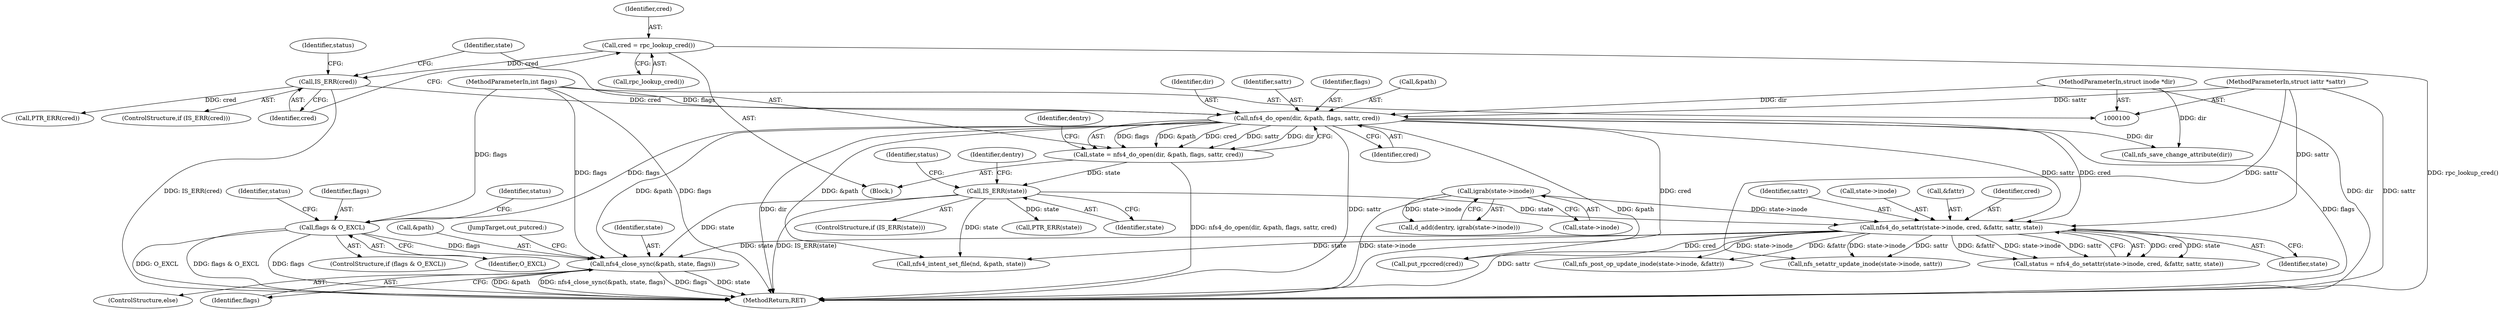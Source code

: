 digraph "0_linux_dc0b027dfadfcb8a5504f7d8052754bf8d501ab9_19@pointer" {
"1000208" [label="(Call,nfs4_close_sync(&path, state, flags))"];
"1000128" [label="(Call,nfs4_do_open(dir, &path, flags, sattr, cred))"];
"1000101" [label="(MethodParameterIn,struct inode *dir)"];
"1000104" [label="(MethodParameterIn,int flags)"];
"1000103" [label="(MethodParameterIn,struct iattr *sattr)"];
"1000118" [label="(Call,IS_ERR(cred))"];
"1000114" [label="(Call,cred = rpc_lookup_cred())"];
"1000164" [label="(Call,nfs4_do_setattr(state->inode, cred, &fattr, sattr, state))"];
"1000148" [label="(Call,igrab(state->inode))"];
"1000138" [label="(Call,IS_ERR(state))"];
"1000126" [label="(Call,state = nfs4_do_open(dir, &path, flags, sattr, cred))"];
"1000157" [label="(Call,flags & O_EXCL)"];
"1000182" [label="(Call,nfs_post_op_update_inode(state->inode, &fattr))"];
"1000139" [label="(Identifier,state)"];
"1000126" [label="(Call,state = nfs4_do_open(dir, &path, flags, sattr, cred))"];
"1000128" [label="(Call,nfs4_do_open(dir, &path, flags, sattr, cred))"];
"1000122" [label="(Identifier,status)"];
"1000191" [label="(Identifier,status)"];
"1000177" [label="(Call,nfs_setattr_update_inode(state->inode, sattr))"];
"1000130" [label="(Call,&path)"];
"1000212" [label="(Identifier,flags)"];
"1000137" [label="(ControlStructure,if (IS_ERR(state)))"];
"1000143" [label="(Call,PTR_ERR(state))"];
"1000157" [label="(Call,flags & O_EXCL)"];
"1000156" [label="(ControlStructure,if (flags & O_EXCL))"];
"1000104" [label="(MethodParameterIn,int flags)"];
"1000117" [label="(ControlStructure,if (IS_ERR(cred)))"];
"1000213" [label="(JumpTarget,out_putcred:)"];
"1000171" [label="(Identifier,sattr)"];
"1000165" [label="(Call,state->inode)"];
"1000219" [label="(MethodReturn,RET)"];
"1000142" [label="(Identifier,status)"];
"1000164" [label="(Call,nfs4_do_setattr(state->inode, cred, &fattr, sattr, state))"];
"1000101" [label="(MethodParameterIn,struct inode *dir)"];
"1000118" [label="(Call,IS_ERR(cred))"];
"1000119" [label="(Identifier,cred)"];
"1000138" [label="(Call,IS_ERR(state))"];
"1000214" [label="(Call,put_rpccred(cred))"];
"1000169" [label="(Call,&fattr)"];
"1000148" [label="(Call,igrab(state->inode))"];
"1000147" [label="(Identifier,dentry)"];
"1000136" [label="(Identifier,dentry)"];
"1000211" [label="(Identifier,state)"];
"1000146" [label="(Call,d_add(dentry, igrab(state->inode)))"];
"1000129" [label="(Identifier,dir)"];
"1000133" [label="(Identifier,sattr)"];
"1000207" [label="(ControlStructure,else)"];
"1000159" [label="(Identifier,O_EXCL)"];
"1000127" [label="(Identifier,state)"];
"1000162" [label="(Call,status = nfs4_do_setattr(state->inode, cred, &fattr, sattr, state))"];
"1000168" [label="(Identifier,cred)"];
"1000103" [label="(MethodParameterIn,struct iattr *sattr)"];
"1000163" [label="(Identifier,status)"];
"1000106" [label="(Block,)"];
"1000202" [label="(Call,nfs4_intent_set_file(nd, &path, state))"];
"1000149" [label="(Call,state->inode)"];
"1000116" [label="(Call,rpc_lookup_cred())"];
"1000154" [label="(Call,nfs_save_change_attribute(dir))"];
"1000115" [label="(Identifier,cred)"];
"1000134" [label="(Identifier,cred)"];
"1000132" [label="(Identifier,flags)"];
"1000114" [label="(Call,cred = rpc_lookup_cred())"];
"1000209" [label="(Call,&path)"];
"1000172" [label="(Identifier,state)"];
"1000208" [label="(Call,nfs4_close_sync(&path, state, flags))"];
"1000158" [label="(Identifier,flags)"];
"1000123" [label="(Call,PTR_ERR(cred))"];
"1000208" -> "1000207"  [label="AST: "];
"1000208" -> "1000212"  [label="CFG: "];
"1000209" -> "1000208"  [label="AST: "];
"1000211" -> "1000208"  [label="AST: "];
"1000212" -> "1000208"  [label="AST: "];
"1000213" -> "1000208"  [label="CFG: "];
"1000208" -> "1000219"  [label="DDG: &path"];
"1000208" -> "1000219"  [label="DDG: nfs4_close_sync(&path, state, flags)"];
"1000208" -> "1000219"  [label="DDG: flags"];
"1000208" -> "1000219"  [label="DDG: state"];
"1000128" -> "1000208"  [label="DDG: &path"];
"1000164" -> "1000208"  [label="DDG: state"];
"1000138" -> "1000208"  [label="DDG: state"];
"1000157" -> "1000208"  [label="DDG: flags"];
"1000104" -> "1000208"  [label="DDG: flags"];
"1000128" -> "1000126"  [label="AST: "];
"1000128" -> "1000134"  [label="CFG: "];
"1000129" -> "1000128"  [label="AST: "];
"1000130" -> "1000128"  [label="AST: "];
"1000132" -> "1000128"  [label="AST: "];
"1000133" -> "1000128"  [label="AST: "];
"1000134" -> "1000128"  [label="AST: "];
"1000126" -> "1000128"  [label="CFG: "];
"1000128" -> "1000219"  [label="DDG: &path"];
"1000128" -> "1000219"  [label="DDG: flags"];
"1000128" -> "1000219"  [label="DDG: dir"];
"1000128" -> "1000219"  [label="DDG: sattr"];
"1000128" -> "1000126"  [label="DDG: flags"];
"1000128" -> "1000126"  [label="DDG: &path"];
"1000128" -> "1000126"  [label="DDG: cred"];
"1000128" -> "1000126"  [label="DDG: sattr"];
"1000128" -> "1000126"  [label="DDG: dir"];
"1000101" -> "1000128"  [label="DDG: dir"];
"1000104" -> "1000128"  [label="DDG: flags"];
"1000103" -> "1000128"  [label="DDG: sattr"];
"1000118" -> "1000128"  [label="DDG: cred"];
"1000128" -> "1000154"  [label="DDG: dir"];
"1000128" -> "1000157"  [label="DDG: flags"];
"1000128" -> "1000164"  [label="DDG: cred"];
"1000128" -> "1000164"  [label="DDG: sattr"];
"1000128" -> "1000202"  [label="DDG: &path"];
"1000128" -> "1000214"  [label="DDG: cred"];
"1000101" -> "1000100"  [label="AST: "];
"1000101" -> "1000219"  [label="DDG: dir"];
"1000101" -> "1000154"  [label="DDG: dir"];
"1000104" -> "1000100"  [label="AST: "];
"1000104" -> "1000219"  [label="DDG: flags"];
"1000104" -> "1000157"  [label="DDG: flags"];
"1000103" -> "1000100"  [label="AST: "];
"1000103" -> "1000219"  [label="DDG: sattr"];
"1000103" -> "1000164"  [label="DDG: sattr"];
"1000103" -> "1000177"  [label="DDG: sattr"];
"1000118" -> "1000117"  [label="AST: "];
"1000118" -> "1000119"  [label="CFG: "];
"1000119" -> "1000118"  [label="AST: "];
"1000122" -> "1000118"  [label="CFG: "];
"1000127" -> "1000118"  [label="CFG: "];
"1000118" -> "1000219"  [label="DDG: IS_ERR(cred)"];
"1000114" -> "1000118"  [label="DDG: cred"];
"1000118" -> "1000123"  [label="DDG: cred"];
"1000114" -> "1000106"  [label="AST: "];
"1000114" -> "1000116"  [label="CFG: "];
"1000115" -> "1000114"  [label="AST: "];
"1000116" -> "1000114"  [label="AST: "];
"1000119" -> "1000114"  [label="CFG: "];
"1000114" -> "1000219"  [label="DDG: rpc_lookup_cred()"];
"1000164" -> "1000162"  [label="AST: "];
"1000164" -> "1000172"  [label="CFG: "];
"1000165" -> "1000164"  [label="AST: "];
"1000168" -> "1000164"  [label="AST: "];
"1000169" -> "1000164"  [label="AST: "];
"1000171" -> "1000164"  [label="AST: "];
"1000172" -> "1000164"  [label="AST: "];
"1000162" -> "1000164"  [label="CFG: "];
"1000164" -> "1000219"  [label="DDG: sattr"];
"1000164" -> "1000162"  [label="DDG: cred"];
"1000164" -> "1000162"  [label="DDG: state"];
"1000164" -> "1000162"  [label="DDG: &fattr"];
"1000164" -> "1000162"  [label="DDG: state->inode"];
"1000164" -> "1000162"  [label="DDG: sattr"];
"1000148" -> "1000164"  [label="DDG: state->inode"];
"1000138" -> "1000164"  [label="DDG: state"];
"1000164" -> "1000177"  [label="DDG: state->inode"];
"1000164" -> "1000177"  [label="DDG: sattr"];
"1000164" -> "1000182"  [label="DDG: state->inode"];
"1000164" -> "1000182"  [label="DDG: &fattr"];
"1000164" -> "1000202"  [label="DDG: state"];
"1000164" -> "1000214"  [label="DDG: cred"];
"1000148" -> "1000146"  [label="AST: "];
"1000148" -> "1000149"  [label="CFG: "];
"1000149" -> "1000148"  [label="AST: "];
"1000146" -> "1000148"  [label="CFG: "];
"1000148" -> "1000219"  [label="DDG: state->inode"];
"1000148" -> "1000146"  [label="DDG: state->inode"];
"1000138" -> "1000137"  [label="AST: "];
"1000138" -> "1000139"  [label="CFG: "];
"1000139" -> "1000138"  [label="AST: "];
"1000142" -> "1000138"  [label="CFG: "];
"1000147" -> "1000138"  [label="CFG: "];
"1000138" -> "1000219"  [label="DDG: IS_ERR(state)"];
"1000126" -> "1000138"  [label="DDG: state"];
"1000138" -> "1000143"  [label="DDG: state"];
"1000138" -> "1000202"  [label="DDG: state"];
"1000126" -> "1000106"  [label="AST: "];
"1000127" -> "1000126"  [label="AST: "];
"1000136" -> "1000126"  [label="CFG: "];
"1000126" -> "1000219"  [label="DDG: nfs4_do_open(dir, &path, flags, sattr, cred)"];
"1000157" -> "1000156"  [label="AST: "];
"1000157" -> "1000159"  [label="CFG: "];
"1000158" -> "1000157"  [label="AST: "];
"1000159" -> "1000157"  [label="AST: "];
"1000163" -> "1000157"  [label="CFG: "];
"1000191" -> "1000157"  [label="CFG: "];
"1000157" -> "1000219"  [label="DDG: O_EXCL"];
"1000157" -> "1000219"  [label="DDG: flags & O_EXCL"];
"1000157" -> "1000219"  [label="DDG: flags"];
}
